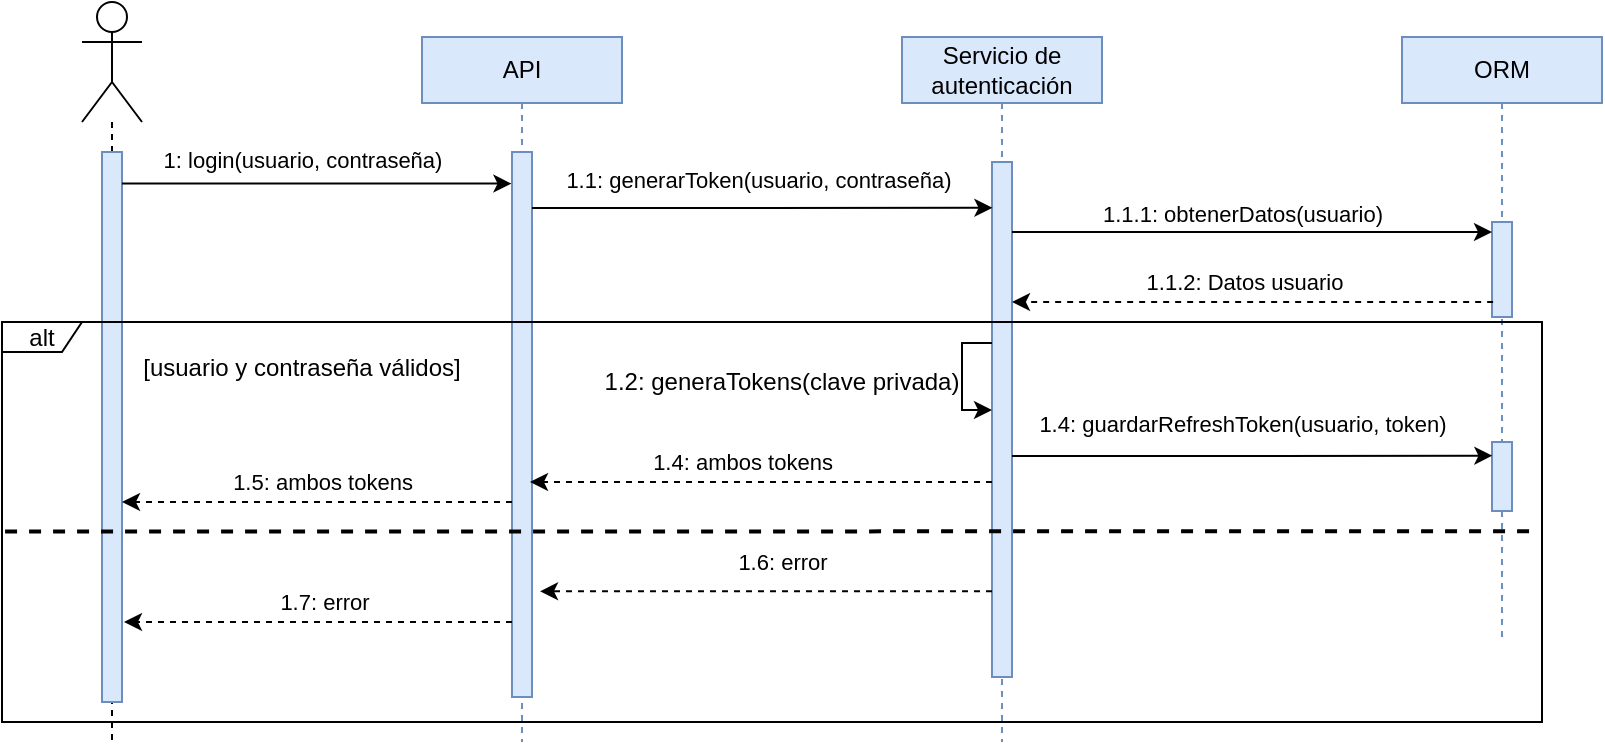 <mxfile>
    <diagram id="kgpKYQtTHZ0yAKxKKP6v" name="Page-1">
        <mxGraphModel dx="548" dy="860" grid="1" gridSize="10" guides="1" tooltips="1" connect="1" arrows="1" fold="1" page="1" pageScale="1" pageWidth="850" pageHeight="1100" math="0" shadow="0">
            <root>
                <mxCell id="0"/>
                <mxCell id="1" parent="0"/>
                <mxCell id="T3V68lNRfUXcoH-KaOi2-9" value="Servicio de autenticación" style="shape=umlLifeline;perimeter=lifelinePerimeter;whiteSpace=wrap;html=1;container=1;collapsible=0;recursiveResize=0;outlineConnect=0;size=33;fillColor=#dae8fc;strokeColor=#6c8ebf;" parent="1" vertex="1">
                    <mxGeometry x="460" y="87.5" width="100" height="352.5" as="geometry"/>
                </mxCell>
                <mxCell id="T3V68lNRfUXcoH-KaOi2-18" value="" style="html=1;points=[];perimeter=orthogonalPerimeter;fillColor=#dae8fc;strokeColor=#6c8ebf;" parent="T3V68lNRfUXcoH-KaOi2-9" vertex="1">
                    <mxGeometry x="45" y="62.5" width="10" height="257.5" as="geometry"/>
                </mxCell>
                <mxCell id="T3V68lNRfUXcoH-KaOi2-31" style="edgeStyle=orthogonalEdgeStyle;rounded=0;orthogonalLoop=1;jettySize=auto;html=1;" parent="T3V68lNRfUXcoH-KaOi2-9" source="T3V68lNRfUXcoH-KaOi2-18" edge="1">
                    <mxGeometry relative="1" as="geometry">
                        <mxPoint x="45" y="186.5" as="targetPoint"/>
                        <Array as="points">
                            <mxPoint x="30" y="153"/>
                            <mxPoint x="30" y="186"/>
                        </Array>
                    </mxGeometry>
                </mxCell>
                <mxCell id="T3V68lNRfUXcoH-KaOi2-10" value="" style="shape=umlLifeline;participant=umlActor;perimeter=lifelinePerimeter;whiteSpace=wrap;html=1;container=1;collapsible=0;recursiveResize=0;verticalAlign=top;spacingTop=36;outlineConnect=0;size=60;" parent="1" vertex="1">
                    <mxGeometry x="50" y="70" width="30" height="370" as="geometry"/>
                </mxCell>
                <mxCell id="T3V68lNRfUXcoH-KaOi2-13" value="" style="html=1;points=[];perimeter=orthogonalPerimeter;fillColor=#dae8fc;strokeColor=#6c8ebf;" parent="T3V68lNRfUXcoH-KaOi2-10" vertex="1">
                    <mxGeometry x="10" y="75" width="10" height="275" as="geometry"/>
                </mxCell>
                <mxCell id="T3V68lNRfUXcoH-KaOi2-11" value="API" style="shape=umlLifeline;perimeter=lifelinePerimeter;whiteSpace=wrap;html=1;container=1;collapsible=0;recursiveResize=0;outlineConnect=0;size=33;fillColor=#dae8fc;strokeColor=#6c8ebf;" parent="1" vertex="1">
                    <mxGeometry x="220" y="87.5" width="100" height="352.5" as="geometry"/>
                </mxCell>
                <mxCell id="T3V68lNRfUXcoH-KaOi2-15" value="" style="html=1;points=[];perimeter=orthogonalPerimeter;fillColor=#dae8fc;strokeColor=#6c8ebf;" parent="T3V68lNRfUXcoH-KaOi2-11" vertex="1">
                    <mxGeometry x="45" y="57.5" width="10" height="272.5" as="geometry"/>
                </mxCell>
                <mxCell id="T3V68lNRfUXcoH-KaOi2-12" value="&lt;div&gt;ORM&lt;/div&gt;" style="shape=umlLifeline;perimeter=lifelinePerimeter;whiteSpace=wrap;html=1;container=1;collapsible=0;recursiveResize=0;outlineConnect=0;size=33;fillColor=#dae8fc;strokeColor=#6c8ebf;" parent="1" vertex="1">
                    <mxGeometry x="710" y="87.5" width="100" height="300" as="geometry"/>
                </mxCell>
                <mxCell id="T3V68lNRfUXcoH-KaOi2-22" value="" style="html=1;points=[];perimeter=orthogonalPerimeter;fillColor=#dae8fc;strokeColor=#6c8ebf;" parent="T3V68lNRfUXcoH-KaOi2-12" vertex="1">
                    <mxGeometry x="45" y="92.5" width="10" height="47.5" as="geometry"/>
                </mxCell>
                <mxCell id="pP_pCWLIg7NTH3UdQHsi-1" value="" style="html=1;points=[];perimeter=orthogonalPerimeter;fillColor=#dae8fc;strokeColor=#6c8ebf;" parent="T3V68lNRfUXcoH-KaOi2-12" vertex="1">
                    <mxGeometry x="45" y="202.5" width="10" height="34.5" as="geometry"/>
                </mxCell>
                <mxCell id="T3V68lNRfUXcoH-KaOi2-16" style="edgeStyle=orthogonalEdgeStyle;rounded=0;orthogonalLoop=1;jettySize=auto;html=1;entryX=-0.029;entryY=0.058;entryDx=0;entryDy=0;entryPerimeter=0;" parent="1" source="T3V68lNRfUXcoH-KaOi2-13" target="T3V68lNRfUXcoH-KaOi2-15" edge="1">
                    <mxGeometry relative="1" as="geometry">
                        <mxPoint x="260" y="160" as="targetPoint"/>
                        <Array as="points">
                            <mxPoint x="150" y="160"/>
                        </Array>
                    </mxGeometry>
                </mxCell>
                <mxCell id="T3V68lNRfUXcoH-KaOi2-17" value="1: login(usuario, contraseña)" style="edgeLabel;html=1;align=center;verticalAlign=middle;resizable=0;points=[];" parent="T3V68lNRfUXcoH-KaOi2-16" vertex="1" connectable="0">
                    <mxGeometry x="-0.415" y="1" relative="1" as="geometry">
                        <mxPoint x="33" y="-11" as="offset"/>
                    </mxGeometry>
                </mxCell>
                <mxCell id="T3V68lNRfUXcoH-KaOi2-19" style="edgeStyle=orthogonalEdgeStyle;rounded=0;orthogonalLoop=1;jettySize=auto;html=1;entryX=0.021;entryY=0.089;entryDx=0;entryDy=0;entryPerimeter=0;" parent="1" source="T3V68lNRfUXcoH-KaOi2-15" target="T3V68lNRfUXcoH-KaOi2-18" edge="1">
                    <mxGeometry relative="1" as="geometry">
                        <mxPoint x="500" y="170" as="targetPoint"/>
                        <Array as="points">
                            <mxPoint x="360" y="173"/>
                            <mxPoint x="360" y="173"/>
                        </Array>
                    </mxGeometry>
                </mxCell>
                <mxCell id="T3V68lNRfUXcoH-KaOi2-20" value="1.1: generarToken(usuario, contraseña)" style="edgeLabel;html=1;align=center;verticalAlign=middle;resizable=0;points=[];" parent="T3V68lNRfUXcoH-KaOi2-19" vertex="1" connectable="0">
                    <mxGeometry x="0.145" y="1" relative="1" as="geometry">
                        <mxPoint x="-19" y="-13" as="offset"/>
                    </mxGeometry>
                </mxCell>
                <mxCell id="T3V68lNRfUXcoH-KaOi2-23" style="edgeStyle=orthogonalEdgeStyle;rounded=0;orthogonalLoop=1;jettySize=auto;html=1;" parent="1" source="T3V68lNRfUXcoH-KaOi2-18" target="T3V68lNRfUXcoH-KaOi2-22" edge="1">
                    <mxGeometry relative="1" as="geometry">
                        <mxPoint x="756" y="189" as="targetPoint"/>
                        <Array as="points">
                            <mxPoint x="690" y="185"/>
                            <mxPoint x="690" y="185"/>
                        </Array>
                    </mxGeometry>
                </mxCell>
                <mxCell id="T3V68lNRfUXcoH-KaOi2-24" value="1.1.1: obtenerDatos(usuario)" style="edgeLabel;html=1;align=center;verticalAlign=middle;resizable=0;points=[];" parent="T3V68lNRfUXcoH-KaOi2-23" vertex="1" connectable="0">
                    <mxGeometry x="-0.157" y="1" relative="1" as="geometry">
                        <mxPoint x="14" y="-8" as="offset"/>
                    </mxGeometry>
                </mxCell>
                <mxCell id="T3V68lNRfUXcoH-KaOi2-25" style="edgeStyle=orthogonalEdgeStyle;rounded=0;orthogonalLoop=1;jettySize=auto;html=1;dashed=1;" parent="1" target="T3V68lNRfUXcoH-KaOi2-18" edge="1">
                    <mxGeometry relative="1" as="geometry">
                        <mxPoint x="755.57" y="220" as="sourcePoint"/>
                        <mxPoint x="515.0" y="206.56" as="targetPoint"/>
                        <Array as="points">
                            <mxPoint x="580" y="220"/>
                            <mxPoint x="580" y="220"/>
                        </Array>
                    </mxGeometry>
                </mxCell>
                <mxCell id="T3V68lNRfUXcoH-KaOi2-26" value="1.1.2: Datos usuario" style="edgeLabel;html=1;align=center;verticalAlign=middle;resizable=0;points=[];" parent="T3V68lNRfUXcoH-KaOi2-25" vertex="1" connectable="0">
                    <mxGeometry x="0.178" y="2" relative="1" as="geometry">
                        <mxPoint x="17" y="-12" as="offset"/>
                    </mxGeometry>
                </mxCell>
                <mxCell id="T3V68lNRfUXcoH-KaOi2-29" value="[usuario y contraseña válidos]" style="text;html=1;strokeColor=none;fillColor=none;align=center;verticalAlign=middle;whiteSpace=wrap;rounded=0;" parent="1" vertex="1">
                    <mxGeometry x="70" y="242.5" width="180" height="20" as="geometry"/>
                </mxCell>
                <mxCell id="T3V68lNRfUXcoH-KaOi2-32" value="1.2: generaTokens(clave privada)" style="text;html=1;strokeColor=none;fillColor=none;align=center;verticalAlign=middle;whiteSpace=wrap;rounded=0;" parent="1" vertex="1">
                    <mxGeometry x="310" y="250" width="180" height="20" as="geometry"/>
                </mxCell>
                <mxCell id="T3V68lNRfUXcoH-KaOi2-34" style="edgeStyle=orthogonalEdgeStyle;rounded=0;orthogonalLoop=1;jettySize=auto;html=1;dashed=1;" parent="1" source="T3V68lNRfUXcoH-KaOi2-18" edge="1">
                    <mxGeometry relative="1" as="geometry">
                        <mxPoint x="274" y="310" as="targetPoint"/>
                        <Array as="points">
                            <mxPoint x="460" y="310"/>
                            <mxPoint x="460" y="310"/>
                        </Array>
                    </mxGeometry>
                </mxCell>
                <mxCell id="T3V68lNRfUXcoH-KaOi2-35" value="&lt;div&gt;1.4: ambos tokens&lt;/div&gt;" style="edgeLabel;html=1;align=center;verticalAlign=middle;resizable=0;points=[];" parent="T3V68lNRfUXcoH-KaOi2-34" vertex="1" connectable="0">
                    <mxGeometry x="0.163" y="1" relative="1" as="geometry">
                        <mxPoint x="9" y="-11" as="offset"/>
                    </mxGeometry>
                </mxCell>
                <mxCell id="T3V68lNRfUXcoH-KaOi2-36" style="edgeStyle=orthogonalEdgeStyle;rounded=0;orthogonalLoop=1;jettySize=auto;html=1;dashed=1;" parent="1" source="T3V68lNRfUXcoH-KaOi2-15" target="T3V68lNRfUXcoH-KaOi2-13" edge="1">
                    <mxGeometry relative="1" as="geometry">
                        <Array as="points">
                            <mxPoint x="120" y="320"/>
                            <mxPoint x="120" y="320"/>
                        </Array>
                    </mxGeometry>
                </mxCell>
                <mxCell id="T3V68lNRfUXcoH-KaOi2-37" value="1.5: ambos tokens" style="edgeLabel;html=1;align=center;verticalAlign=middle;resizable=0;points=[];" parent="T3V68lNRfUXcoH-KaOi2-36" vertex="1" connectable="0">
                    <mxGeometry x="-0.184" relative="1" as="geometry">
                        <mxPoint x="-16" y="-10" as="offset"/>
                    </mxGeometry>
                </mxCell>
                <mxCell id="T3V68lNRfUXcoH-KaOi2-38" style="edgeStyle=orthogonalEdgeStyle;rounded=0;orthogonalLoop=1;jettySize=auto;html=1;dashed=1;entryX=1.4;entryY=0.806;entryDx=0;entryDy=0;entryPerimeter=0;" parent="1" source="T3V68lNRfUXcoH-KaOi2-18" target="T3V68lNRfUXcoH-KaOi2-15" edge="1">
                    <mxGeometry relative="1" as="geometry">
                        <Array as="points">
                            <mxPoint x="390" y="365"/>
                        </Array>
                    </mxGeometry>
                </mxCell>
                <mxCell id="T3V68lNRfUXcoH-KaOi2-39" value="1.6: error" style="edgeLabel;html=1;align=center;verticalAlign=middle;resizable=0;points=[];" parent="T3V68lNRfUXcoH-KaOi2-38" vertex="1" connectable="0">
                    <mxGeometry x="0.17" y="-3" relative="1" as="geometry">
                        <mxPoint x="27" y="-12" as="offset"/>
                    </mxGeometry>
                </mxCell>
                <mxCell id="T3V68lNRfUXcoH-KaOi2-40" style="edgeStyle=orthogonalEdgeStyle;rounded=0;orthogonalLoop=1;jettySize=auto;html=1;dashed=1;" parent="1" source="T3V68lNRfUXcoH-KaOi2-15" edge="1">
                    <mxGeometry relative="1" as="geometry">
                        <mxPoint x="71" y="380" as="targetPoint"/>
                        <Array as="points">
                            <mxPoint x="71" y="380"/>
                        </Array>
                    </mxGeometry>
                </mxCell>
                <mxCell id="T3V68lNRfUXcoH-KaOi2-41" value="&lt;div&gt;1.7: error&lt;/div&gt;" style="edgeLabel;html=1;align=center;verticalAlign=middle;resizable=0;points=[];" parent="T3V68lNRfUXcoH-KaOi2-40" vertex="1" connectable="0">
                    <mxGeometry x="-0.17" y="2" relative="1" as="geometry">
                        <mxPoint x="-14" y="-12" as="offset"/>
                    </mxGeometry>
                </mxCell>
                <mxCell id="T3V68lNRfUXcoH-KaOi2-42" value="" style="endArrow=none;dashed=1;html=1;exitX=0.002;exitY=0.524;exitDx=0;exitDy=0;exitPerimeter=0;entryX=1;entryY=0.523;entryDx=0;entryDy=0;entryPerimeter=0;strokeWidth=2;" parent="1" source="T3V68lNRfUXcoH-KaOi2-28" target="T3V68lNRfUXcoH-KaOi2-28" edge="1">
                    <mxGeometry width="50" height="50" relative="1" as="geometry">
                        <mxPoint x="360" y="390" as="sourcePoint"/>
                        <mxPoint x="410" y="340" as="targetPoint"/>
                    </mxGeometry>
                </mxCell>
                <mxCell id="pP_pCWLIg7NTH3UdQHsi-2" style="edgeStyle=orthogonalEdgeStyle;rounded=0;orthogonalLoop=1;jettySize=auto;html=1;entryX=0.019;entryY=0.198;entryDx=0;entryDy=0;entryPerimeter=0;" parent="1" source="T3V68lNRfUXcoH-KaOi2-18" target="pP_pCWLIg7NTH3UdQHsi-1" edge="1">
                    <mxGeometry relative="1" as="geometry">
                        <mxPoint x="754" y="297" as="targetPoint"/>
                        <Array as="points">
                            <mxPoint x="610" y="297"/>
                            <mxPoint x="610" y="297"/>
                        </Array>
                    </mxGeometry>
                </mxCell>
                <mxCell id="pP_pCWLIg7NTH3UdQHsi-4" value="&lt;div&gt;1.4: guardarRefreshToken(usuario, token)&lt;/div&gt;" style="edgeLabel;html=1;align=center;verticalAlign=middle;resizable=0;points=[];" parent="pP_pCWLIg7NTH3UdQHsi-2" vertex="1" connectable="0">
                    <mxGeometry x="-0.643" y="1" relative="1" as="geometry">
                        <mxPoint x="72" y="-15" as="offset"/>
                    </mxGeometry>
                </mxCell>
                <mxCell id="T3V68lNRfUXcoH-KaOi2-28" value="alt" style="shape=umlFrame;whiteSpace=wrap;html=1;width=40;height=15;" parent="1" vertex="1">
                    <mxGeometry x="10" y="230" width="770" height="200" as="geometry"/>
                </mxCell>
            </root>
        </mxGraphModel>
    </diagram>
</mxfile>
